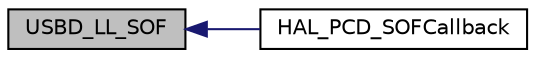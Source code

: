 digraph "USBD_LL_SOF"
{
  edge [fontname="Helvetica",fontsize="10",labelfontname="Helvetica",labelfontsize="10"];
  node [fontname="Helvetica",fontsize="10",shape=record];
  rankdir="LR";
  Node145 [label="USBD_LL_SOF",height=0.2,width=0.4,color="black", fillcolor="grey75", style="filled", fontcolor="black"];
  Node145 -> Node146 [dir="back",color="midnightblue",fontsize="10",style="solid",fontname="Helvetica"];
  Node146 [label="HAL_PCD_SOFCallback",height=0.2,width=0.4,color="black", fillcolor="white", style="filled",URL="$group___p_c_d___exported___functions___group2.html#ga85c99eeb4aa17d8ff5298efff92ac28e",tooltip="SOF callback. "];
}
